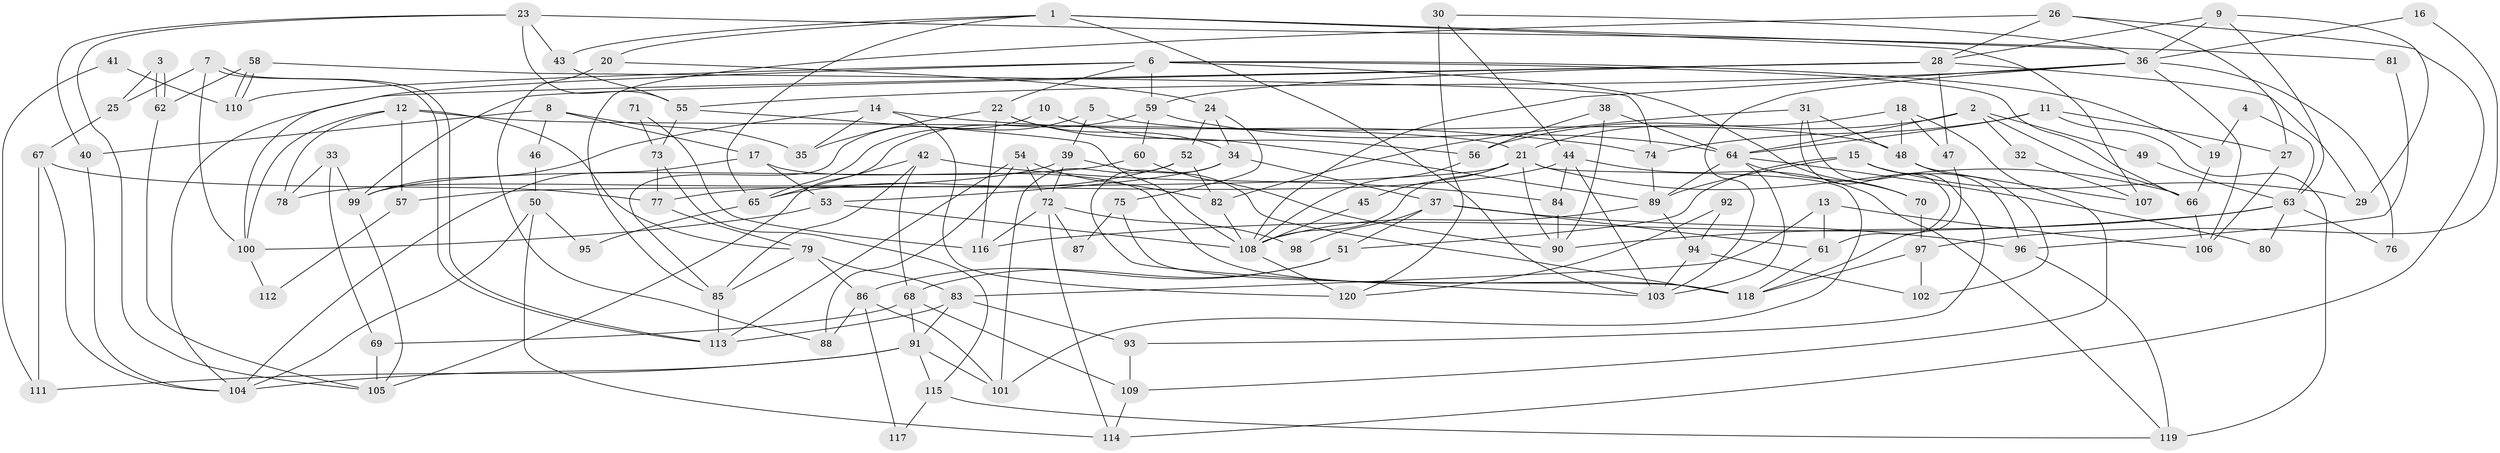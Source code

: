 // Generated by graph-tools (version 1.1) at 2025/51/03/09/25 04:51:18]
// undirected, 120 vertices, 240 edges
graph export_dot {
graph [start="1"]
  node [color=gray90,style=filled];
  1;
  2;
  3;
  4;
  5;
  6;
  7;
  8;
  9;
  10;
  11;
  12;
  13;
  14;
  15;
  16;
  17;
  18;
  19;
  20;
  21;
  22;
  23;
  24;
  25;
  26;
  27;
  28;
  29;
  30;
  31;
  32;
  33;
  34;
  35;
  36;
  37;
  38;
  39;
  40;
  41;
  42;
  43;
  44;
  45;
  46;
  47;
  48;
  49;
  50;
  51;
  52;
  53;
  54;
  55;
  56;
  57;
  58;
  59;
  60;
  61;
  62;
  63;
  64;
  65;
  66;
  67;
  68;
  69;
  70;
  71;
  72;
  73;
  74;
  75;
  76;
  77;
  78;
  79;
  80;
  81;
  82;
  83;
  84;
  85;
  86;
  87;
  88;
  89;
  90;
  91;
  92;
  93;
  94;
  95;
  96;
  97;
  98;
  99;
  100;
  101;
  102;
  103;
  104;
  105;
  106;
  107;
  108;
  109;
  110;
  111;
  112;
  113;
  114;
  115;
  116;
  117;
  118;
  119;
  120;
  1 -- 103;
  1 -- 36;
  1 -- 20;
  1 -- 43;
  1 -- 65;
  1 -- 107;
  2 -- 64;
  2 -- 66;
  2 -- 32;
  2 -- 49;
  2 -- 56;
  3 -- 25;
  3 -- 62;
  3 -- 62;
  4 -- 63;
  4 -- 19;
  5 -- 65;
  5 -- 39;
  5 -- 48;
  6 -- 66;
  6 -- 59;
  6 -- 19;
  6 -- 22;
  6 -- 70;
  6 -- 100;
  6 -- 110;
  7 -- 113;
  7 -- 113;
  7 -- 100;
  7 -- 25;
  8 -- 17;
  8 -- 40;
  8 -- 35;
  8 -- 46;
  9 -- 36;
  9 -- 28;
  9 -- 29;
  9 -- 63;
  10 -- 85;
  10 -- 56;
  11 -- 74;
  11 -- 64;
  11 -- 27;
  11 -- 119;
  12 -- 100;
  12 -- 79;
  12 -- 21;
  12 -- 57;
  12 -- 78;
  13 -- 61;
  13 -- 83;
  13 -- 106;
  14 -- 120;
  14 -- 74;
  14 -- 35;
  14 -- 99;
  15 -- 29;
  15 -- 89;
  15 -- 51;
  15 -- 96;
  16 -- 97;
  16 -- 36;
  17 -- 53;
  17 -- 104;
  17 -- 118;
  18 -- 21;
  18 -- 48;
  18 -- 47;
  18 -- 109;
  19 -- 66;
  20 -- 88;
  20 -- 24;
  21 -- 108;
  21 -- 45;
  21 -- 57;
  21 -- 66;
  21 -- 90;
  21 -- 101;
  22 -- 35;
  22 -- 34;
  22 -- 89;
  22 -- 116;
  23 -- 43;
  23 -- 55;
  23 -- 40;
  23 -- 81;
  23 -- 105;
  24 -- 34;
  24 -- 52;
  24 -- 75;
  25 -- 67;
  26 -- 85;
  26 -- 28;
  26 -- 27;
  26 -- 114;
  27 -- 106;
  28 -- 99;
  28 -- 47;
  28 -- 29;
  28 -- 59;
  28 -- 104;
  30 -- 36;
  30 -- 44;
  30 -- 120;
  31 -- 93;
  31 -- 82;
  31 -- 48;
  31 -- 61;
  32 -- 107;
  33 -- 69;
  33 -- 99;
  33 -- 78;
  34 -- 103;
  34 -- 37;
  34 -- 53;
  36 -- 106;
  36 -- 55;
  36 -- 76;
  36 -- 103;
  36 -- 108;
  37 -- 61;
  37 -- 51;
  37 -- 96;
  37 -- 98;
  38 -- 64;
  38 -- 56;
  38 -- 90;
  39 -- 78;
  39 -- 72;
  39 -- 118;
  40 -- 104;
  41 -- 111;
  41 -- 110;
  42 -- 84;
  42 -- 65;
  42 -- 68;
  42 -- 85;
  43 -- 55;
  44 -- 103;
  44 -- 119;
  44 -- 77;
  44 -- 84;
  45 -- 108;
  46 -- 50;
  47 -- 118;
  48 -- 102;
  48 -- 107;
  49 -- 63;
  50 -- 114;
  50 -- 104;
  50 -- 95;
  51 -- 68;
  51 -- 86;
  52 -- 82;
  52 -- 65;
  52 -- 101;
  53 -- 108;
  53 -- 100;
  54 -- 113;
  54 -- 72;
  54 -- 82;
  54 -- 88;
  55 -- 73;
  55 -- 108;
  56 -- 108;
  57 -- 112;
  58 -- 62;
  58 -- 110;
  58 -- 110;
  58 -- 74;
  59 -- 60;
  59 -- 64;
  59 -- 105;
  60 -- 90;
  60 -- 99;
  61 -- 118;
  62 -- 105;
  63 -- 90;
  63 -- 76;
  63 -- 80;
  63 -- 116;
  64 -- 70;
  64 -- 80;
  64 -- 89;
  64 -- 103;
  65 -- 95;
  66 -- 106;
  67 -- 104;
  67 -- 77;
  67 -- 111;
  68 -- 69;
  68 -- 91;
  68 -- 109;
  69 -- 105;
  70 -- 97;
  71 -- 73;
  71 -- 116;
  72 -- 114;
  72 -- 116;
  72 -- 87;
  72 -- 98;
  73 -- 77;
  73 -- 115;
  74 -- 89;
  75 -- 118;
  75 -- 87;
  77 -- 79;
  79 -- 86;
  79 -- 83;
  79 -- 85;
  81 -- 96;
  82 -- 108;
  83 -- 113;
  83 -- 91;
  83 -- 93;
  84 -- 90;
  85 -- 113;
  86 -- 101;
  86 -- 88;
  86 -- 117;
  89 -- 94;
  89 -- 108;
  91 -- 101;
  91 -- 104;
  91 -- 111;
  91 -- 115;
  92 -- 94;
  92 -- 120;
  93 -- 109;
  94 -- 103;
  94 -- 102;
  96 -- 119;
  97 -- 102;
  97 -- 118;
  99 -- 105;
  100 -- 112;
  108 -- 120;
  109 -- 114;
  115 -- 119;
  115 -- 117;
}
